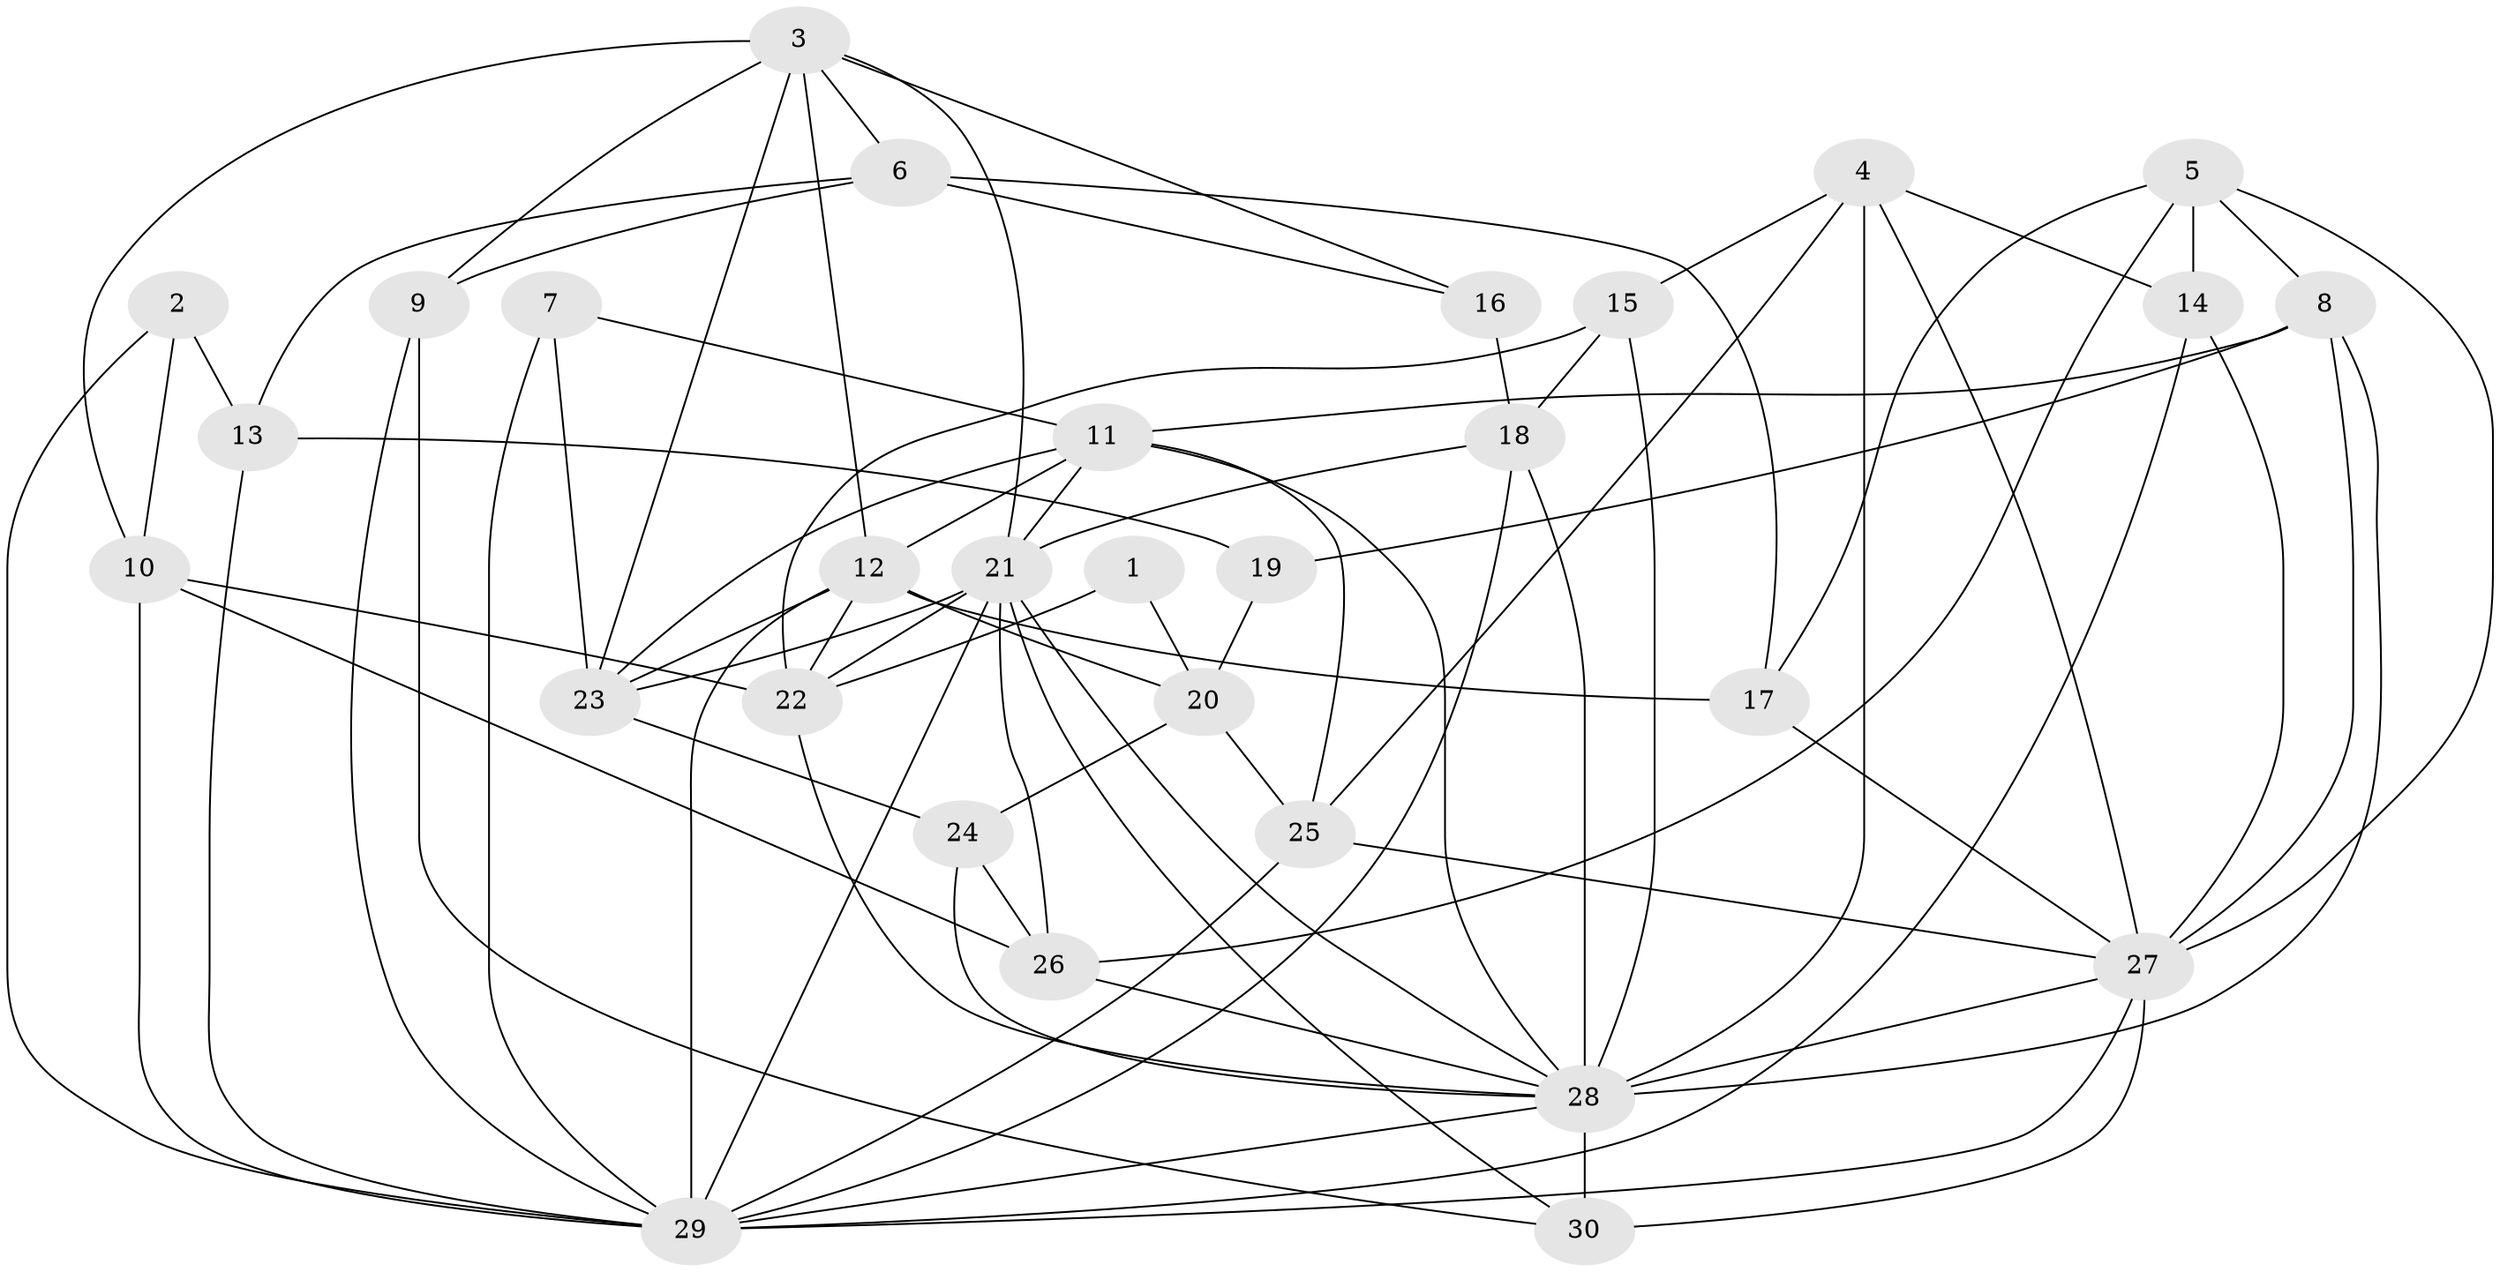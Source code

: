 // original degree distribution, {3: 0.14864864864864866, 4: 0.2972972972972973, 5: 0.24324324324324326, 2: 0.1891891891891892, 6: 0.0945945945945946, 7: 0.013513513513513514, 8: 0.013513513513513514}
// Generated by graph-tools (version 1.1) at 2025/37/03/04/25 23:37:10]
// undirected, 30 vertices, 81 edges
graph export_dot {
  node [color=gray90,style=filled];
  1;
  2;
  3;
  4;
  5;
  6;
  7;
  8;
  9;
  10;
  11;
  12;
  13;
  14;
  15;
  16;
  17;
  18;
  19;
  20;
  21;
  22;
  23;
  24;
  25;
  26;
  27;
  28;
  29;
  30;
  1 -- 20 [weight=1.0];
  1 -- 22 [weight=1.0];
  2 -- 10 [weight=1.0];
  2 -- 13 [weight=1.0];
  2 -- 29 [weight=1.0];
  3 -- 6 [weight=1.0];
  3 -- 9 [weight=1.0];
  3 -- 10 [weight=1.0];
  3 -- 12 [weight=1.0];
  3 -- 16 [weight=1.0];
  3 -- 21 [weight=1.0];
  3 -- 23 [weight=1.0];
  4 -- 14 [weight=1.0];
  4 -- 15 [weight=1.0];
  4 -- 25 [weight=1.0];
  4 -- 27 [weight=1.0];
  4 -- 28 [weight=1.0];
  5 -- 8 [weight=1.0];
  5 -- 14 [weight=2.0];
  5 -- 17 [weight=1.0];
  5 -- 26 [weight=1.0];
  5 -- 27 [weight=1.0];
  6 -- 9 [weight=2.0];
  6 -- 13 [weight=1.0];
  6 -- 16 [weight=1.0];
  6 -- 17 [weight=1.0];
  7 -- 11 [weight=1.0];
  7 -- 23 [weight=1.0];
  7 -- 29 [weight=1.0];
  8 -- 11 [weight=1.0];
  8 -- 19 [weight=1.0];
  8 -- 27 [weight=1.0];
  8 -- 28 [weight=1.0];
  9 -- 29 [weight=1.0];
  9 -- 30 [weight=1.0];
  10 -- 22 [weight=2.0];
  10 -- 26 [weight=1.0];
  10 -- 29 [weight=2.0];
  11 -- 12 [weight=1.0];
  11 -- 21 [weight=1.0];
  11 -- 23 [weight=1.0];
  11 -- 25 [weight=1.0];
  11 -- 28 [weight=1.0];
  12 -- 17 [weight=1.0];
  12 -- 20 [weight=2.0];
  12 -- 22 [weight=3.0];
  12 -- 23 [weight=1.0];
  12 -- 29 [weight=3.0];
  13 -- 19 [weight=1.0];
  13 -- 29 [weight=1.0];
  14 -- 27 [weight=1.0];
  14 -- 29 [weight=1.0];
  15 -- 18 [weight=1.0];
  15 -- 22 [weight=1.0];
  15 -- 28 [weight=2.0];
  16 -- 18 [weight=3.0];
  17 -- 27 [weight=1.0];
  18 -- 21 [weight=1.0];
  18 -- 28 [weight=3.0];
  18 -- 29 [weight=1.0];
  19 -- 20 [weight=1.0];
  20 -- 24 [weight=2.0];
  20 -- 25 [weight=1.0];
  21 -- 22 [weight=1.0];
  21 -- 23 [weight=1.0];
  21 -- 26 [weight=1.0];
  21 -- 28 [weight=1.0];
  21 -- 29 [weight=1.0];
  21 -- 30 [weight=1.0];
  22 -- 28 [weight=1.0];
  23 -- 24 [weight=1.0];
  24 -- 26 [weight=1.0];
  24 -- 28 [weight=1.0];
  25 -- 27 [weight=1.0];
  25 -- 29 [weight=1.0];
  26 -- 28 [weight=1.0];
  27 -- 28 [weight=1.0];
  27 -- 29 [weight=1.0];
  27 -- 30 [weight=2.0];
  28 -- 29 [weight=2.0];
  28 -- 30 [weight=1.0];
}
